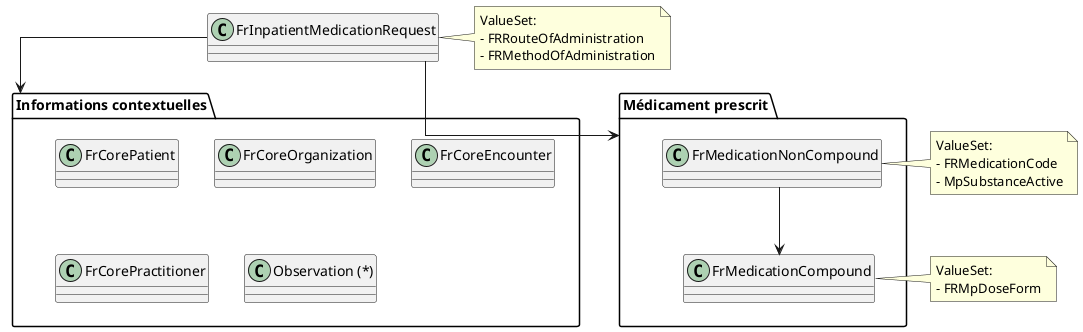 @startuml

skinparam linetype ortho
skinparam rectangle {
  BackgroundColor White
  BorderColor Black
}

' Contexte
package "Informations contextuelles" {
  class FrCorePatient [[https://hl7.fr/ig/fhir/core/StructureDefinition/fr-core-patient]]
  class FrCoreOrganization [[https://hl7.fr/ig/fhir/core/StructureDefinition/fr-core-organization]]
  class FrCoreEncounter [[https://hl7.fr/ig/fhir/core/StructureDefinition/fr-core-encounter]]
  class FrCorePractitioner [[https://hl7.fr/ig/fhir/core/StructureDefinition/fr-core-practitioner]]
  class "Observation (*)" as Observation
}

package "Médicament prescrit" {
  class FrMedicationNonCompound [[./StructureDefinition-fr-medication-noncompound.html]]
  class FrMedicationCompound [[./StructureDefinition-fr-medication-compound.html]]
}

class "FrInpatientMedicationRequest" [[./StructureDefinition-fr-inpatient-medicationrequest.html]]


' Notes pour les ValueSets
note right of FrInpatientMedicationRequest
  ValueSet:
  - FRRouteOfAdministration
  - FRMethodOfAdministration
end note

note right of FrMedicationNonCompound
  ValueSet:
  - FRMedicationCode
  - MpSubstanceActive
end note

note right of FrMedicationCompound
  ValueSet:
  - FRMpDoseForm
end note

' Relations principales
FrInpatientMedicationRequest --> "Informations contextuelles"

FrInpatientMedicationRequest --> "Médicament prescrit"

FrMedicationNonCompound --> FrMedicationCompound

@enduml